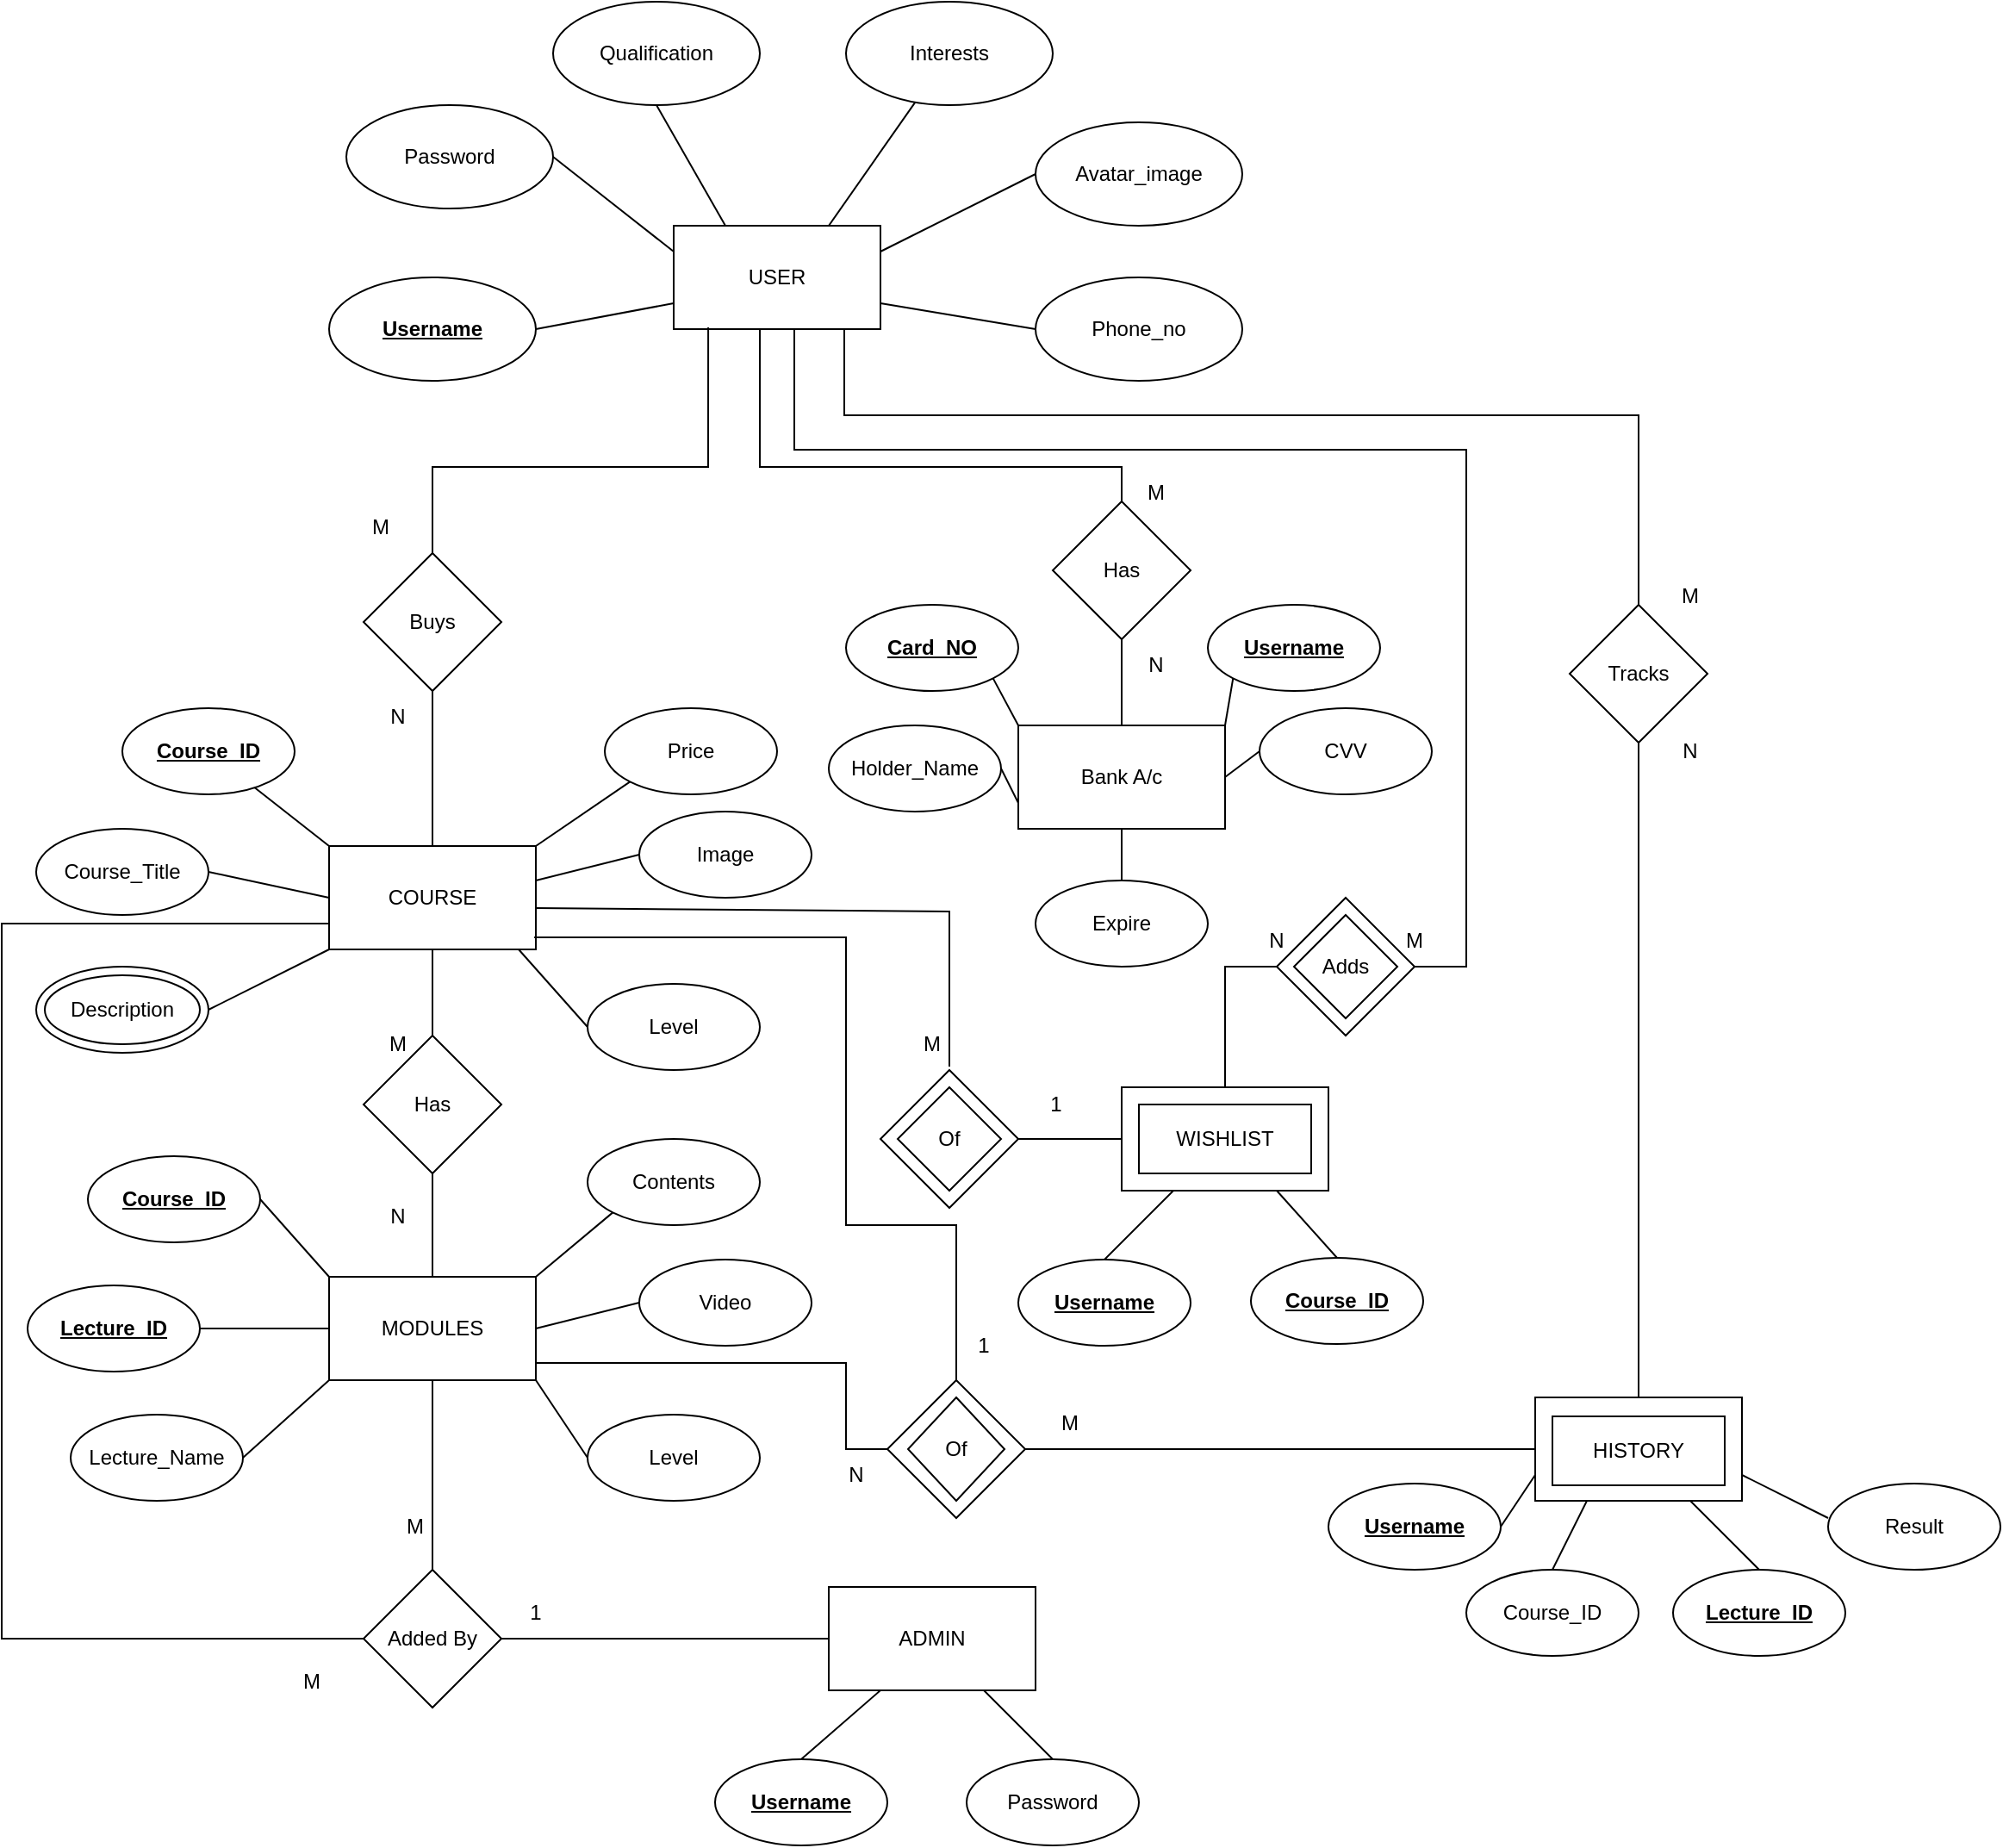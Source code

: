 <mxfile version="16.6.4" type="device"><diagram id="DC1bdv29o0-MJcegNdin" name="Page-1"><mxGraphModel dx="2324" dy="778" grid="1" gridSize="10" guides="1" tooltips="1" connect="1" arrows="1" fold="1" page="1" pageScale="1" pageWidth="827" pageHeight="1169" math="0" shadow="0"><root><mxCell id="0"/><mxCell id="1" parent="0"/><mxCell id="aRmo5g0FvtQgbc3M-OlC-1" value="USER" style="rounded=0;whiteSpace=wrap;html=1;" parent="1" vertex="1"><mxGeometry x="340" y="140" width="120" height="60" as="geometry"/></mxCell><mxCell id="aRmo5g0FvtQgbc3M-OlC-2" value="Password" style="ellipse;whiteSpace=wrap;html=1;" parent="1" vertex="1"><mxGeometry x="150" y="70" width="120" height="60" as="geometry"/></mxCell><mxCell id="aRmo5g0FvtQgbc3M-OlC-3" value="Qualification" style="ellipse;whiteSpace=wrap;html=1;" parent="1" vertex="1"><mxGeometry x="270" y="10" width="120" height="60" as="geometry"/></mxCell><mxCell id="aRmo5g0FvtQgbc3M-OlC-4" value="Phone_no" style="ellipse;whiteSpace=wrap;html=1;" parent="1" vertex="1"><mxGeometry x="550" y="170" width="120" height="60" as="geometry"/></mxCell><mxCell id="aRmo5g0FvtQgbc3M-OlC-5" value="&lt;u&gt;&lt;b&gt;Username&lt;/b&gt;&lt;/u&gt;" style="ellipse;whiteSpace=wrap;html=1;" parent="1" vertex="1"><mxGeometry x="140" y="170" width="120" height="60" as="geometry"/></mxCell><mxCell id="aRmo5g0FvtQgbc3M-OlC-6" value="Avatar_image" style="ellipse;whiteSpace=wrap;html=1;" parent="1" vertex="1"><mxGeometry x="550" y="80" width="120" height="60" as="geometry"/></mxCell><mxCell id="aRmo5g0FvtQgbc3M-OlC-7" value="Interests" style="ellipse;whiteSpace=wrap;html=1;" parent="1" vertex="1"><mxGeometry x="440" y="10" width="120" height="60" as="geometry"/></mxCell><mxCell id="aRmo5g0FvtQgbc3M-OlC-9" value="" style="endArrow=none;html=1;rounded=0;exitX=1;exitY=0.5;exitDx=0;exitDy=0;entryX=0;entryY=0.75;entryDx=0;entryDy=0;" parent="1" source="aRmo5g0FvtQgbc3M-OlC-5" target="aRmo5g0FvtQgbc3M-OlC-1" edge="1"><mxGeometry width="50" height="50" relative="1" as="geometry"><mxPoint x="410" y="230" as="sourcePoint"/><mxPoint x="460" y="180" as="targetPoint"/></mxGeometry></mxCell><mxCell id="aRmo5g0FvtQgbc3M-OlC-10" value="" style="endArrow=none;html=1;rounded=0;exitX=1;exitY=0.5;exitDx=0;exitDy=0;entryX=0;entryY=0.25;entryDx=0;entryDy=0;" parent="1" source="aRmo5g0FvtQgbc3M-OlC-2" target="aRmo5g0FvtQgbc3M-OlC-1" edge="1"><mxGeometry width="50" height="50" relative="1" as="geometry"><mxPoint x="410" y="230" as="sourcePoint"/><mxPoint x="460" y="180" as="targetPoint"/></mxGeometry></mxCell><mxCell id="aRmo5g0FvtQgbc3M-OlC-11" value="" style="endArrow=none;html=1;rounded=0;exitX=0.5;exitY=1;exitDx=0;exitDy=0;entryX=0.25;entryY=0;entryDx=0;entryDy=0;" parent="1" source="aRmo5g0FvtQgbc3M-OlC-3" target="aRmo5g0FvtQgbc3M-OlC-1" edge="1"><mxGeometry width="50" height="50" relative="1" as="geometry"><mxPoint x="410" y="230" as="sourcePoint"/><mxPoint x="460" y="180" as="targetPoint"/></mxGeometry></mxCell><mxCell id="aRmo5g0FvtQgbc3M-OlC-12" value="" style="endArrow=none;html=1;rounded=0;entryX=0.75;entryY=0;entryDx=0;entryDy=0;" parent="1" source="aRmo5g0FvtQgbc3M-OlC-7" target="aRmo5g0FvtQgbc3M-OlC-1" edge="1"><mxGeometry width="50" height="50" relative="1" as="geometry"><mxPoint x="410" y="230" as="sourcePoint"/><mxPoint x="460" y="180" as="targetPoint"/></mxGeometry></mxCell><mxCell id="aRmo5g0FvtQgbc3M-OlC-13" value="" style="endArrow=none;html=1;rounded=0;exitX=0;exitY=0.5;exitDx=0;exitDy=0;entryX=1;entryY=0.25;entryDx=0;entryDy=0;" parent="1" source="aRmo5g0FvtQgbc3M-OlC-6" target="aRmo5g0FvtQgbc3M-OlC-1" edge="1"><mxGeometry width="50" height="50" relative="1" as="geometry"><mxPoint x="410" y="230" as="sourcePoint"/><mxPoint x="460" y="180" as="targetPoint"/></mxGeometry></mxCell><mxCell id="aRmo5g0FvtQgbc3M-OlC-14" value="" style="endArrow=none;html=1;rounded=0;exitX=0;exitY=0.5;exitDx=0;exitDy=0;entryX=1;entryY=0.75;entryDx=0;entryDy=0;" parent="1" source="aRmo5g0FvtQgbc3M-OlC-4" target="aRmo5g0FvtQgbc3M-OlC-1" edge="1"><mxGeometry width="50" height="50" relative="1" as="geometry"><mxPoint x="410" y="230" as="sourcePoint"/><mxPoint x="460" y="180" as="targetPoint"/></mxGeometry></mxCell><mxCell id="aRmo5g0FvtQgbc3M-OlC-15" value="Buys" style="rhombus;whiteSpace=wrap;html=1;" parent="1" vertex="1"><mxGeometry x="160" y="330" width="80" height="80" as="geometry"/></mxCell><mxCell id="aRmo5g0FvtQgbc3M-OlC-16" value="COURSE" style="whiteSpace=wrap;html=1;" parent="1" vertex="1"><mxGeometry x="140" y="500" width="120" height="60" as="geometry"/></mxCell><mxCell id="aRmo5g0FvtQgbc3M-OlC-17" value="" style="endArrow=none;html=1;rounded=0;exitX=0.167;exitY=0.983;exitDx=0;exitDy=0;entryX=0.5;entryY=0;entryDx=0;entryDy=0;exitPerimeter=0;" parent="1" source="aRmo5g0FvtQgbc3M-OlC-1" target="aRmo5g0FvtQgbc3M-OlC-15" edge="1"><mxGeometry width="50" height="50" relative="1" as="geometry"><mxPoint x="410" y="550" as="sourcePoint"/><mxPoint x="460" y="500" as="targetPoint"/><Array as="points"><mxPoint x="360" y="280"/><mxPoint x="200" y="280"/></Array></mxGeometry></mxCell><mxCell id="aRmo5g0FvtQgbc3M-OlC-18" value="" style="endArrow=none;html=1;rounded=0;exitX=0.5;exitY=1;exitDx=0;exitDy=0;entryX=0.5;entryY=0;entryDx=0;entryDy=0;" parent="1" source="aRmo5g0FvtQgbc3M-OlC-15" target="aRmo5g0FvtQgbc3M-OlC-16" edge="1"><mxGeometry width="50" height="50" relative="1" as="geometry"><mxPoint x="410" y="550" as="sourcePoint"/><mxPoint x="460" y="500" as="targetPoint"/></mxGeometry></mxCell><mxCell id="aRmo5g0FvtQgbc3M-OlC-19" value="&lt;u&gt;&lt;b&gt;Course_ID&lt;/b&gt;&lt;/u&gt;" style="ellipse;whiteSpace=wrap;html=1;" parent="1" vertex="1"><mxGeometry x="20" y="420" width="100" height="50" as="geometry"/></mxCell><mxCell id="aRmo5g0FvtQgbc3M-OlC-20" value="Course_Title" style="ellipse;whiteSpace=wrap;html=1;" parent="1" vertex="1"><mxGeometry x="-30" y="490" width="100" height="50" as="geometry"/></mxCell><mxCell id="aRmo5g0FvtQgbc3M-OlC-21" value="Description" style="ellipse;whiteSpace=wrap;html=1;" parent="1" vertex="1"><mxGeometry x="-30" y="570" width="100" height="50" as="geometry"/></mxCell><mxCell id="aRmo5g0FvtQgbc3M-OlC-23" value="Description" style="ellipse;whiteSpace=wrap;html=1;" parent="1" vertex="1"><mxGeometry x="-25" y="575" width="90" height="40" as="geometry"/></mxCell><mxCell id="aRmo5g0FvtQgbc3M-OlC-24" value="Price" style="ellipse;whiteSpace=wrap;html=1;" parent="1" vertex="1"><mxGeometry x="300" y="420" width="100" height="50" as="geometry"/></mxCell><mxCell id="aRmo5g0FvtQgbc3M-OlC-25" value="Image" style="ellipse;whiteSpace=wrap;html=1;" parent="1" vertex="1"><mxGeometry x="320" y="480" width="100" height="50" as="geometry"/></mxCell><mxCell id="aRmo5g0FvtQgbc3M-OlC-26" value="Level" style="ellipse;whiteSpace=wrap;html=1;" parent="1" vertex="1"><mxGeometry x="290" y="580" width="100" height="50" as="geometry"/></mxCell><mxCell id="aRmo5g0FvtQgbc3M-OlC-27" value="" style="endArrow=none;html=1;rounded=0;exitX=1;exitY=0.5;exitDx=0;exitDy=0;entryX=0;entryY=0.5;entryDx=0;entryDy=0;" parent="1" source="aRmo5g0FvtQgbc3M-OlC-20" target="aRmo5g0FvtQgbc3M-OlC-16" edge="1"><mxGeometry width="50" height="50" relative="1" as="geometry"><mxPoint x="420" y="490" as="sourcePoint"/><mxPoint x="470" y="440" as="targetPoint"/></mxGeometry></mxCell><mxCell id="aRmo5g0FvtQgbc3M-OlC-28" value="" style="endArrow=none;html=1;rounded=0;exitX=1;exitY=0.5;exitDx=0;exitDy=0;entryX=0;entryY=1;entryDx=0;entryDy=0;" parent="1" source="aRmo5g0FvtQgbc3M-OlC-21" target="aRmo5g0FvtQgbc3M-OlC-16" edge="1"><mxGeometry width="50" height="50" relative="1" as="geometry"><mxPoint x="420" y="490" as="sourcePoint"/><mxPoint x="470" y="440" as="targetPoint"/></mxGeometry></mxCell><mxCell id="aRmo5g0FvtQgbc3M-OlC-29" value="" style="endArrow=none;html=1;rounded=0;entryX=0;entryY=0;entryDx=0;entryDy=0;" parent="1" source="aRmo5g0FvtQgbc3M-OlC-19" target="aRmo5g0FvtQgbc3M-OlC-16" edge="1"><mxGeometry width="50" height="50" relative="1" as="geometry"><mxPoint x="420" y="490" as="sourcePoint"/><mxPoint x="470" y="440" as="targetPoint"/></mxGeometry></mxCell><mxCell id="aRmo5g0FvtQgbc3M-OlC-30" value="" style="endArrow=none;html=1;rounded=0;exitX=0;exitY=1;exitDx=0;exitDy=0;entryX=1;entryY=0;entryDx=0;entryDy=0;" parent="1" source="aRmo5g0FvtQgbc3M-OlC-24" target="aRmo5g0FvtQgbc3M-OlC-16" edge="1"><mxGeometry width="50" height="50" relative="1" as="geometry"><mxPoint x="420" y="490" as="sourcePoint"/><mxPoint x="470" y="440" as="targetPoint"/></mxGeometry></mxCell><mxCell id="aRmo5g0FvtQgbc3M-OlC-31" value="" style="endArrow=none;html=1;rounded=0;exitX=0;exitY=0.5;exitDx=0;exitDy=0;" parent="1" source="aRmo5g0FvtQgbc3M-OlC-25" edge="1"><mxGeometry width="50" height="50" relative="1" as="geometry"><mxPoint x="420" y="490" as="sourcePoint"/><mxPoint x="260" y="520" as="targetPoint"/></mxGeometry></mxCell><mxCell id="aRmo5g0FvtQgbc3M-OlC-32" value="" style="endArrow=none;html=1;rounded=0;exitX=0;exitY=0.5;exitDx=0;exitDy=0;" parent="1" source="aRmo5g0FvtQgbc3M-OlC-26" edge="1"><mxGeometry width="50" height="50" relative="1" as="geometry"><mxPoint x="420" y="490" as="sourcePoint"/><mxPoint x="250" y="560" as="targetPoint"/></mxGeometry></mxCell><mxCell id="aRmo5g0FvtQgbc3M-OlC-33" value="Has" style="rhombus;whiteSpace=wrap;html=1;" parent="1" vertex="1"><mxGeometry x="160" y="610" width="80" height="80" as="geometry"/></mxCell><mxCell id="aRmo5g0FvtQgbc3M-OlC-34" value="MODULES" style="whiteSpace=wrap;html=1;" parent="1" vertex="1"><mxGeometry x="140" y="750" width="120" height="60" as="geometry"/></mxCell><mxCell id="aRmo5g0FvtQgbc3M-OlC-35" value="" style="endArrow=none;html=1;rounded=0;exitX=0.5;exitY=1;exitDx=0;exitDy=0;entryX=0.5;entryY=0;entryDx=0;entryDy=0;" parent="1" source="aRmo5g0FvtQgbc3M-OlC-33" target="aRmo5g0FvtQgbc3M-OlC-34" edge="1"><mxGeometry width="50" height="50" relative="1" as="geometry"><mxPoint x="420" y="760" as="sourcePoint"/><mxPoint x="470" y="710" as="targetPoint"/></mxGeometry></mxCell><mxCell id="aRmo5g0FvtQgbc3M-OlC-36" value="" style="endArrow=none;html=1;rounded=0;exitX=0.5;exitY=1;exitDx=0;exitDy=0;entryX=0.5;entryY=0;entryDx=0;entryDy=0;" parent="1" source="aRmo5g0FvtQgbc3M-OlC-16" target="aRmo5g0FvtQgbc3M-OlC-33" edge="1"><mxGeometry width="50" height="50" relative="1" as="geometry"><mxPoint x="420" y="760" as="sourcePoint"/><mxPoint x="470" y="710" as="targetPoint"/></mxGeometry></mxCell><mxCell id="aRmo5g0FvtQgbc3M-OlC-37" value="&lt;u&gt;&lt;b&gt;Course_ID&lt;/b&gt;&lt;/u&gt;" style="ellipse;whiteSpace=wrap;html=1;" parent="1" vertex="1"><mxGeometry y="680" width="100" height="50" as="geometry"/></mxCell><mxCell id="aRmo5g0FvtQgbc3M-OlC-38" value="&lt;u&gt;&lt;b&gt;Lecture_ID&lt;/b&gt;&lt;/u&gt;" style="ellipse;whiteSpace=wrap;html=1;" parent="1" vertex="1"><mxGeometry x="-35" y="755" width="100" height="50" as="geometry"/></mxCell><mxCell id="aRmo5g0FvtQgbc3M-OlC-39" value="Lecture_Name" style="ellipse;whiteSpace=wrap;html=1;" parent="1" vertex="1"><mxGeometry x="-10" y="830" width="100" height="50" as="geometry"/></mxCell><mxCell id="aRmo5g0FvtQgbc3M-OlC-40" value="Contents" style="ellipse;whiteSpace=wrap;html=1;" parent="1" vertex="1"><mxGeometry x="290" y="670" width="100" height="50" as="geometry"/></mxCell><mxCell id="aRmo5g0FvtQgbc3M-OlC-41" value="Video" style="ellipse;whiteSpace=wrap;html=1;" parent="1" vertex="1"><mxGeometry x="320" y="740" width="100" height="50" as="geometry"/></mxCell><mxCell id="aRmo5g0FvtQgbc3M-OlC-42" value="Level" style="ellipse;whiteSpace=wrap;html=1;" parent="1" vertex="1"><mxGeometry x="290" y="830" width="100" height="50" as="geometry"/></mxCell><mxCell id="aRmo5g0FvtQgbc3M-OlC-43" value="" style="endArrow=none;html=1;rounded=0;entryX=1;entryY=0.5;entryDx=0;entryDy=0;exitX=0;exitY=0;exitDx=0;exitDy=0;" parent="1" source="aRmo5g0FvtQgbc3M-OlC-34" target="aRmo5g0FvtQgbc3M-OlC-37" edge="1"><mxGeometry width="50" height="50" relative="1" as="geometry"><mxPoint x="420" y="760" as="sourcePoint"/><mxPoint x="470" y="710" as="targetPoint"/></mxGeometry></mxCell><mxCell id="aRmo5g0FvtQgbc3M-OlC-44" value="" style="endArrow=none;html=1;rounded=0;exitX=1;exitY=0.5;exitDx=0;exitDy=0;entryX=0;entryY=0.5;entryDx=0;entryDy=0;" parent="1" source="aRmo5g0FvtQgbc3M-OlC-38" target="aRmo5g0FvtQgbc3M-OlC-34" edge="1"><mxGeometry width="50" height="50" relative="1" as="geometry"><mxPoint x="60" y="810" as="sourcePoint"/><mxPoint x="110" y="760" as="targetPoint"/></mxGeometry></mxCell><mxCell id="aRmo5g0FvtQgbc3M-OlC-45" value="" style="endArrow=none;html=1;rounded=0;exitX=1;exitY=0.5;exitDx=0;exitDy=0;entryX=0;entryY=1;entryDx=0;entryDy=0;" parent="1" source="aRmo5g0FvtQgbc3M-OlC-39" target="aRmo5g0FvtQgbc3M-OlC-34" edge="1"><mxGeometry width="50" height="50" relative="1" as="geometry"><mxPoint x="110" y="860" as="sourcePoint"/><mxPoint x="160" y="810" as="targetPoint"/></mxGeometry></mxCell><mxCell id="aRmo5g0FvtQgbc3M-OlC-46" value="" style="endArrow=none;html=1;rounded=0;exitX=0;exitY=0.5;exitDx=0;exitDy=0;entryX=1;entryY=1;entryDx=0;entryDy=0;" parent="1" source="aRmo5g0FvtQgbc3M-OlC-42" target="aRmo5g0FvtQgbc3M-OlC-34" edge="1"><mxGeometry width="50" height="50" relative="1" as="geometry"><mxPoint x="190" y="880" as="sourcePoint"/><mxPoint x="240" y="830" as="targetPoint"/></mxGeometry></mxCell><mxCell id="aRmo5g0FvtQgbc3M-OlC-47" value="" style="endArrow=none;html=1;rounded=0;entryX=0;entryY=0.5;entryDx=0;entryDy=0;exitX=1;exitY=0.5;exitDx=0;exitDy=0;" parent="1" source="aRmo5g0FvtQgbc3M-OlC-34" target="aRmo5g0FvtQgbc3M-OlC-41" edge="1"><mxGeometry width="50" height="50" relative="1" as="geometry"><mxPoint x="260" y="830" as="sourcePoint"/><mxPoint x="330.711" y="780" as="targetPoint"/></mxGeometry></mxCell><mxCell id="aRmo5g0FvtQgbc3M-OlC-48" value="" style="endArrow=none;html=1;rounded=0;entryX=0;entryY=1;entryDx=0;entryDy=0;" parent="1" target="aRmo5g0FvtQgbc3M-OlC-40" edge="1"><mxGeometry width="50" height="50" relative="1" as="geometry"><mxPoint x="260" y="750" as="sourcePoint"/><mxPoint x="310" y="700" as="targetPoint"/></mxGeometry></mxCell><mxCell id="aRmo5g0FvtQgbc3M-OlC-49" value="Added By" style="rhombus;whiteSpace=wrap;html=1;" parent="1" vertex="1"><mxGeometry x="160" y="920" width="80" height="80" as="geometry"/></mxCell><mxCell id="aRmo5g0FvtQgbc3M-OlC-50" value="ADMIN" style="whiteSpace=wrap;html=1;" parent="1" vertex="1"><mxGeometry x="430" y="930" width="120" height="60" as="geometry"/></mxCell><mxCell id="aRmo5g0FvtQgbc3M-OlC-51" value="&lt;u&gt;&lt;b&gt;Username&lt;/b&gt;&lt;/u&gt;" style="ellipse;whiteSpace=wrap;html=1;" parent="1" vertex="1"><mxGeometry x="364" y="1030" width="100" height="50" as="geometry"/></mxCell><mxCell id="aRmo5g0FvtQgbc3M-OlC-52" value="Password" style="ellipse;whiteSpace=wrap;html=1;" parent="1" vertex="1"><mxGeometry x="510" y="1030" width="100" height="50" as="geometry"/></mxCell><mxCell id="aRmo5g0FvtQgbc3M-OlC-53" value="" style="endArrow=none;html=1;rounded=0;exitX=0.5;exitY=0;exitDx=0;exitDy=0;entryX=0.25;entryY=1;entryDx=0;entryDy=0;" parent="1" source="aRmo5g0FvtQgbc3M-OlC-51" target="aRmo5g0FvtQgbc3M-OlC-50" edge="1"><mxGeometry width="50" height="50" relative="1" as="geometry"><mxPoint x="420" y="950" as="sourcePoint"/><mxPoint x="470" y="900" as="targetPoint"/></mxGeometry></mxCell><mxCell id="aRmo5g0FvtQgbc3M-OlC-54" value="" style="endArrow=none;html=1;rounded=0;exitX=0.5;exitY=0;exitDx=0;exitDy=0;entryX=0.75;entryY=1;entryDx=0;entryDy=0;" parent="1" source="aRmo5g0FvtQgbc3M-OlC-52" target="aRmo5g0FvtQgbc3M-OlC-50" edge="1"><mxGeometry width="50" height="50" relative="1" as="geometry"><mxPoint x="420" y="950" as="sourcePoint"/><mxPoint x="470" y="900" as="targetPoint"/></mxGeometry></mxCell><mxCell id="aRmo5g0FvtQgbc3M-OlC-56" value="" style="endArrow=none;html=1;rounded=0;exitX=1;exitY=0.5;exitDx=0;exitDy=0;entryX=0;entryY=0.5;entryDx=0;entryDy=0;" parent="1" source="aRmo5g0FvtQgbc3M-OlC-49" target="aRmo5g0FvtQgbc3M-OlC-50" edge="1"><mxGeometry width="50" height="50" relative="1" as="geometry"><mxPoint x="420" y="950" as="sourcePoint"/><mxPoint x="470" y="900" as="targetPoint"/></mxGeometry></mxCell><mxCell id="aRmo5g0FvtQgbc3M-OlC-57" value="" style="endArrow=none;html=1;rounded=0;entryX=0.5;entryY=1;entryDx=0;entryDy=0;exitX=0.5;exitY=0;exitDx=0;exitDy=0;" parent="1" source="aRmo5g0FvtQgbc3M-OlC-49" target="aRmo5g0FvtQgbc3M-OlC-34" edge="1"><mxGeometry width="50" height="50" relative="1" as="geometry"><mxPoint x="420" y="950" as="sourcePoint"/><mxPoint x="470" y="900" as="targetPoint"/></mxGeometry></mxCell><mxCell id="aRmo5g0FvtQgbc3M-OlC-59" value="" style="endArrow=none;html=1;rounded=0;exitX=0;exitY=0.5;exitDx=0;exitDy=0;entryX=0;entryY=0.75;entryDx=0;entryDy=0;" parent="1" source="aRmo5g0FvtQgbc3M-OlC-49" target="aRmo5g0FvtQgbc3M-OlC-16" edge="1"><mxGeometry width="50" height="50" relative="1" as="geometry"><mxPoint x="420" y="950" as="sourcePoint"/><mxPoint x="470" y="900" as="targetPoint"/><Array as="points"><mxPoint x="-50" y="960"/><mxPoint x="-50" y="545"/></Array></mxGeometry></mxCell><mxCell id="aRmo5g0FvtQgbc3M-OlC-60" value="Has" style="rhombus;whiteSpace=wrap;html=1;" parent="1" vertex="1"><mxGeometry x="560" y="300" width="80" height="80" as="geometry"/></mxCell><mxCell id="aRmo5g0FvtQgbc3M-OlC-61" value="" style="endArrow=none;html=1;rounded=0;entryX=0.5;entryY=0;entryDx=0;entryDy=0;" parent="1" target="aRmo5g0FvtQgbc3M-OlC-60" edge="1"><mxGeometry width="50" height="50" relative="1" as="geometry"><mxPoint x="390" y="200" as="sourcePoint"/><mxPoint x="470" y="370" as="targetPoint"/><Array as="points"><mxPoint x="390" y="280"/><mxPoint x="600" y="280"/></Array></mxGeometry></mxCell><mxCell id="aRmo5g0FvtQgbc3M-OlC-62" value="Bank A/c" style="whiteSpace=wrap;html=1;" parent="1" vertex="1"><mxGeometry x="540" y="430" width="120" height="60" as="geometry"/></mxCell><mxCell id="aRmo5g0FvtQgbc3M-OlC-63" value="&lt;b&gt;&lt;u&gt;Card_NO&lt;/u&gt;&lt;/b&gt;" style="ellipse;whiteSpace=wrap;html=1;" parent="1" vertex="1"><mxGeometry x="440" y="360" width="100" height="50" as="geometry"/></mxCell><mxCell id="aRmo5g0FvtQgbc3M-OlC-64" value="Holder_Name" style="ellipse;whiteSpace=wrap;html=1;" parent="1" vertex="1"><mxGeometry x="430" y="430" width="100" height="50" as="geometry"/></mxCell><mxCell id="aRmo5g0FvtQgbc3M-OlC-65" value="&lt;b&gt;&lt;u&gt;Username&lt;/u&gt;&lt;/b&gt;" style="ellipse;whiteSpace=wrap;html=1;" parent="1" vertex="1"><mxGeometry x="650" y="360" width="100" height="50" as="geometry"/></mxCell><mxCell id="aRmo5g0FvtQgbc3M-OlC-66" value="CVV" style="ellipse;whiteSpace=wrap;html=1;" parent="1" vertex="1"><mxGeometry x="680" y="420" width="100" height="50" as="geometry"/></mxCell><mxCell id="aRmo5g0FvtQgbc3M-OlC-67" value="Expire" style="ellipse;whiteSpace=wrap;html=1;" parent="1" vertex="1"><mxGeometry x="550" y="520" width="100" height="50" as="geometry"/></mxCell><mxCell id="aRmo5g0FvtQgbc3M-OlC-68" value="" style="endArrow=none;html=1;rounded=0;entryX=1;entryY=1;entryDx=0;entryDy=0;exitX=0;exitY=0;exitDx=0;exitDy=0;" parent="1" source="aRmo5g0FvtQgbc3M-OlC-62" target="aRmo5g0FvtQgbc3M-OlC-63" edge="1"><mxGeometry width="50" height="50" relative="1" as="geometry"><mxPoint x="420" y="420" as="sourcePoint"/><mxPoint x="470" y="370" as="targetPoint"/></mxGeometry></mxCell><mxCell id="aRmo5g0FvtQgbc3M-OlC-69" value="" style="endArrow=none;html=1;rounded=0;exitX=0;exitY=0.75;exitDx=0;exitDy=0;entryX=1;entryY=0.5;entryDx=0;entryDy=0;" parent="1" source="aRmo5g0FvtQgbc3M-OlC-62" target="aRmo5g0FvtQgbc3M-OlC-64" edge="1"><mxGeometry width="50" height="50" relative="1" as="geometry"><mxPoint x="420" y="420" as="sourcePoint"/><mxPoint x="470" y="370" as="targetPoint"/></mxGeometry></mxCell><mxCell id="aRmo5g0FvtQgbc3M-OlC-70" value="" style="endArrow=none;html=1;rounded=0;exitX=0;exitY=1;exitDx=0;exitDy=0;entryX=1;entryY=0;entryDx=0;entryDy=0;" parent="1" source="aRmo5g0FvtQgbc3M-OlC-65" target="aRmo5g0FvtQgbc3M-OlC-62" edge="1"><mxGeometry width="50" height="50" relative="1" as="geometry"><mxPoint x="420" y="420" as="sourcePoint"/><mxPoint x="470" y="370" as="targetPoint"/></mxGeometry></mxCell><mxCell id="aRmo5g0FvtQgbc3M-OlC-71" value="" style="endArrow=none;html=1;rounded=0;exitX=0.5;exitY=1;exitDx=0;exitDy=0;entryX=0.5;entryY=0;entryDx=0;entryDy=0;" parent="1" source="aRmo5g0FvtQgbc3M-OlC-62" target="aRmo5g0FvtQgbc3M-OlC-67" edge="1"><mxGeometry width="50" height="50" relative="1" as="geometry"><mxPoint x="420" y="420" as="sourcePoint"/><mxPoint x="470" y="370" as="targetPoint"/></mxGeometry></mxCell><mxCell id="aRmo5g0FvtQgbc3M-OlC-72" value="" style="endArrow=none;html=1;rounded=0;exitX=0;exitY=0.5;exitDx=0;exitDy=0;entryX=1;entryY=0.5;entryDx=0;entryDy=0;" parent="1" source="aRmo5g0FvtQgbc3M-OlC-66" target="aRmo5g0FvtQgbc3M-OlC-62" edge="1"><mxGeometry width="50" height="50" relative="1" as="geometry"><mxPoint x="420" y="420" as="sourcePoint"/><mxPoint x="470" y="370" as="targetPoint"/></mxGeometry></mxCell><mxCell id="aRmo5g0FvtQgbc3M-OlC-73" value="" style="whiteSpace=wrap;html=1;" parent="1" vertex="1"><mxGeometry x="600" y="640" width="120" height="60" as="geometry"/></mxCell><mxCell id="aRmo5g0FvtQgbc3M-OlC-74" value="Adds" style="rhombus;whiteSpace=wrap;html=1;" parent="1" vertex="1"><mxGeometry x="690" y="530" width="80" height="80" as="geometry"/></mxCell><mxCell id="aRmo5g0FvtQgbc3M-OlC-75" value="" style="endArrow=none;html=1;rounded=0;entryX=1;entryY=0.5;entryDx=0;entryDy=0;" parent="1" target="aRmo5g0FvtQgbc3M-OlC-74" edge="1"><mxGeometry width="50" height="50" relative="1" as="geometry"><mxPoint x="410" y="200" as="sourcePoint"/><mxPoint x="480" y="270" as="targetPoint"/><Array as="points"><mxPoint x="410" y="270"/><mxPoint x="800" y="270"/><mxPoint x="800" y="570"/></Array></mxGeometry></mxCell><mxCell id="aRmo5g0FvtQgbc3M-OlC-76" value="WISHLIST" style="whiteSpace=wrap;html=1;" parent="1" vertex="1"><mxGeometry x="610" y="650" width="100" height="40" as="geometry"/></mxCell><mxCell id="aRmo5g0FvtQgbc3M-OlC-77" value="" style="endArrow=none;html=1;rounded=0;exitX=0.5;exitY=0;exitDx=0;exitDy=0;entryX=0;entryY=0.5;entryDx=0;entryDy=0;" parent="1" source="aRmo5g0FvtQgbc3M-OlC-73" target="aRmo5g0FvtQgbc3M-OlC-74" edge="1"><mxGeometry width="50" height="50" relative="1" as="geometry"><mxPoint x="430" y="480" as="sourcePoint"/><mxPoint x="480" y="430" as="targetPoint"/><Array as="points"><mxPoint x="660" y="570"/></Array></mxGeometry></mxCell><mxCell id="aRmo5g0FvtQgbc3M-OlC-78" value="Of" style="rhombus;whiteSpace=wrap;html=1;" parent="1" vertex="1"><mxGeometry x="460" y="630" width="80" height="80" as="geometry"/></mxCell><mxCell id="aRmo5g0FvtQgbc3M-OlC-79" value="" style="endArrow=none;html=1;rounded=0;exitX=0;exitY=0.5;exitDx=0;exitDy=0;entryX=1;entryY=0.5;entryDx=0;entryDy=0;" parent="1" source="aRmo5g0FvtQgbc3M-OlC-73" target="aRmo5g0FvtQgbc3M-OlC-78" edge="1"><mxGeometry width="50" height="50" relative="1" as="geometry"><mxPoint x="430" y="480" as="sourcePoint"/><mxPoint x="480" y="430" as="targetPoint"/></mxGeometry></mxCell><mxCell id="aRmo5g0FvtQgbc3M-OlC-80" value="" style="endArrow=none;html=1;rounded=0;exitX=0.5;exitY=0;exitDx=0;exitDy=0;" parent="1" edge="1"><mxGeometry width="50" height="50" relative="1" as="geometry"><mxPoint x="500" y="628" as="sourcePoint"/><mxPoint x="260" y="536" as="targetPoint"/><Array as="points"><mxPoint x="500" y="538"/></Array></mxGeometry></mxCell><mxCell id="aRmo5g0FvtQgbc3M-OlC-81" value="" style="endArrow=none;html=1;rounded=0;exitX=0.5;exitY=1;exitDx=0;exitDy=0;entryX=0.5;entryY=0;entryDx=0;entryDy=0;" parent="1" source="aRmo5g0FvtQgbc3M-OlC-60" target="aRmo5g0FvtQgbc3M-OlC-62" edge="1"><mxGeometry width="50" height="50" relative="1" as="geometry"><mxPoint x="430" y="530" as="sourcePoint"/><mxPoint x="480" y="480" as="targetPoint"/></mxGeometry></mxCell><mxCell id="aRmo5g0FvtQgbc3M-OlC-82" value="Adds" style="rhombus;whiteSpace=wrap;html=1;" parent="1" vertex="1"><mxGeometry x="700" y="540" width="60" height="60" as="geometry"/></mxCell><mxCell id="aRmo5g0FvtQgbc3M-OlC-83" value="Of" style="rhombus;whiteSpace=wrap;html=1;" parent="1" vertex="1"><mxGeometry x="470" y="640" width="60" height="60" as="geometry"/></mxCell><mxCell id="aRmo5g0FvtQgbc3M-OlC-84" value="&lt;b&gt;&lt;u&gt;Username&lt;/u&gt;&lt;/b&gt;" style="ellipse;whiteSpace=wrap;html=1;" parent="1" vertex="1"><mxGeometry x="540" y="740" width="100" height="50" as="geometry"/></mxCell><mxCell id="aRmo5g0FvtQgbc3M-OlC-85" value="&lt;u&gt;&lt;b&gt;Course_ID&lt;/b&gt;&lt;/u&gt;" style="ellipse;whiteSpace=wrap;html=1;" parent="1" vertex="1"><mxGeometry x="675" y="739" width="100" height="50" as="geometry"/></mxCell><mxCell id="aRmo5g0FvtQgbc3M-OlC-86" value="" style="endArrow=none;html=1;rounded=0;exitX=0.25;exitY=1;exitDx=0;exitDy=0;entryX=0.5;entryY=0;entryDx=0;entryDy=0;" parent="1" source="aRmo5g0FvtQgbc3M-OlC-73" target="aRmo5g0FvtQgbc3M-OlC-84" edge="1"><mxGeometry width="50" height="50" relative="1" as="geometry"><mxPoint x="430" y="580" as="sourcePoint"/><mxPoint x="480" y="530" as="targetPoint"/></mxGeometry></mxCell><mxCell id="aRmo5g0FvtQgbc3M-OlC-87" value="" style="endArrow=none;html=1;rounded=0;exitX=0.5;exitY=0;exitDx=0;exitDy=0;entryX=0.75;entryY=1;entryDx=0;entryDy=0;" parent="1" source="aRmo5g0FvtQgbc3M-OlC-85" target="aRmo5g0FvtQgbc3M-OlC-73" edge="1"><mxGeometry width="50" height="50" relative="1" as="geometry"><mxPoint x="430" y="580" as="sourcePoint"/><mxPoint x="480" y="530" as="targetPoint"/></mxGeometry></mxCell><mxCell id="aRmo5g0FvtQgbc3M-OlC-88" value="Tracks" style="rhombus;whiteSpace=wrap;html=1;" parent="1" vertex="1"><mxGeometry x="860" y="360" width="80" height="80" as="geometry"/></mxCell><mxCell id="aRmo5g0FvtQgbc3M-OlC-89" value="" style="endArrow=none;html=1;rounded=0;exitX=0.825;exitY=1;exitDx=0;exitDy=0;exitPerimeter=0;entryX=0.5;entryY=0;entryDx=0;entryDy=0;" parent="1" source="aRmo5g0FvtQgbc3M-OlC-1" target="aRmo5g0FvtQgbc3M-OlC-88" edge="1"><mxGeometry width="50" height="50" relative="1" as="geometry"><mxPoint x="430" y="320" as="sourcePoint"/><mxPoint x="480" y="270" as="targetPoint"/><Array as="points"><mxPoint x="439" y="250"/><mxPoint x="900" y="250"/><mxPoint x="900" y="260"/></Array></mxGeometry></mxCell><mxCell id="aRmo5g0FvtQgbc3M-OlC-90" value="HISTORY" style="whiteSpace=wrap;html=1;" parent="1" vertex="1"><mxGeometry x="840" y="820" width="120" height="60" as="geometry"/></mxCell><mxCell id="aRmo5g0FvtQgbc3M-OlC-91" value="" style="endArrow=none;html=1;rounded=0;entryX=0.5;entryY=1;entryDx=0;entryDy=0;exitX=0.5;exitY=0;exitDx=0;exitDy=0;" parent="1" source="aRmo5g0FvtQgbc3M-OlC-90" target="aRmo5g0FvtQgbc3M-OlC-88" edge="1"><mxGeometry width="50" height="50" relative="1" as="geometry"><mxPoint x="440" y="630" as="sourcePoint"/><mxPoint x="490" y="580" as="targetPoint"/></mxGeometry></mxCell><mxCell id="aRmo5g0FvtQgbc3M-OlC-92" value="Of" style="rhombus;whiteSpace=wrap;html=1;" parent="1" vertex="1"><mxGeometry x="464" y="810" width="80" height="80" as="geometry"/></mxCell><mxCell id="aRmo5g0FvtQgbc3M-OlC-93" value="" style="endArrow=none;html=1;rounded=0;exitX=0;exitY=0.5;exitDx=0;exitDy=0;entryX=1;entryY=0.5;entryDx=0;entryDy=0;" parent="1" source="aRmo5g0FvtQgbc3M-OlC-90" target="aRmo5g0FvtQgbc3M-OlC-92" edge="1"><mxGeometry width="50" height="50" relative="1" as="geometry"><mxPoint x="440" y="690" as="sourcePoint"/><mxPoint x="490" y="640" as="targetPoint"/></mxGeometry></mxCell><mxCell id="aRmo5g0FvtQgbc3M-OlC-94" value="" style="endArrow=none;html=1;rounded=0;exitX=0;exitY=0.5;exitDx=0;exitDy=0;" parent="1" source="aRmo5g0FvtQgbc3M-OlC-92" edge="1"><mxGeometry width="50" height="50" relative="1" as="geometry"><mxPoint x="440" y="690" as="sourcePoint"/><mxPoint x="260" y="800" as="targetPoint"/><Array as="points"><mxPoint x="440" y="850"/><mxPoint x="440" y="800"/></Array></mxGeometry></mxCell><mxCell id="aRmo5g0FvtQgbc3M-OlC-95" value="" style="endArrow=none;html=1;rounded=0;exitX=0.5;exitY=0;exitDx=0;exitDy=0;entryX=0.992;entryY=0.883;entryDx=0;entryDy=0;entryPerimeter=0;" parent="1" source="aRmo5g0FvtQgbc3M-OlC-92" target="aRmo5g0FvtQgbc3M-OlC-16" edge="1"><mxGeometry width="50" height="50" relative="1" as="geometry"><mxPoint x="440" y="690" as="sourcePoint"/><mxPoint x="290" y="570" as="targetPoint"/><Array as="points"><mxPoint x="504" y="720"/><mxPoint x="440" y="720"/><mxPoint x="440" y="553"/></Array></mxGeometry></mxCell><mxCell id="aRmo5g0FvtQgbc3M-OlC-96" value="HISTORY" style="whiteSpace=wrap;html=1;" parent="1" vertex="1"><mxGeometry x="850" y="831" width="100" height="40" as="geometry"/></mxCell><mxCell id="aRmo5g0FvtQgbc3M-OlC-97" value="Course_ID" style="ellipse;whiteSpace=wrap;html=1;" parent="1" vertex="1"><mxGeometry x="800" y="920" width="100" height="50" as="geometry"/></mxCell><mxCell id="aRmo5g0FvtQgbc3M-OlC-98" value="&lt;b&gt;&lt;u&gt;Username&lt;/u&gt;&lt;/b&gt;" style="ellipse;whiteSpace=wrap;html=1;" parent="1" vertex="1"><mxGeometry x="720" y="870" width="100" height="50" as="geometry"/></mxCell><mxCell id="aRmo5g0FvtQgbc3M-OlC-99" value="&lt;b&gt;&lt;u&gt;Lecture_ID&lt;/u&gt;&lt;/b&gt;" style="ellipse;whiteSpace=wrap;html=1;" parent="1" vertex="1"><mxGeometry x="920" y="920" width="100" height="50" as="geometry"/></mxCell><mxCell id="aRmo5g0FvtQgbc3M-OlC-100" value="Result" style="ellipse;whiteSpace=wrap;html=1;" parent="1" vertex="1"><mxGeometry x="1010" y="870" width="100" height="50" as="geometry"/></mxCell><mxCell id="aRmo5g0FvtQgbc3M-OlC-101" value="" style="endArrow=none;html=1;rounded=0;exitX=1;exitY=0.5;exitDx=0;exitDy=0;entryX=0;entryY=0.75;entryDx=0;entryDy=0;" parent="1" source="aRmo5g0FvtQgbc3M-OlC-98" target="aRmo5g0FvtQgbc3M-OlC-90" edge="1"><mxGeometry width="50" height="50" relative="1" as="geometry"><mxPoint x="440" y="630" as="sourcePoint"/><mxPoint x="490" y="580" as="targetPoint"/></mxGeometry></mxCell><mxCell id="aRmo5g0FvtQgbc3M-OlC-102" value="" style="endArrow=none;html=1;rounded=0;exitX=0.5;exitY=0;exitDx=0;exitDy=0;entryX=0.25;entryY=1;entryDx=0;entryDy=0;" parent="1" source="aRmo5g0FvtQgbc3M-OlC-97" target="aRmo5g0FvtQgbc3M-OlC-90" edge="1"><mxGeometry width="50" height="50" relative="1" as="geometry"><mxPoint x="440" y="630" as="sourcePoint"/><mxPoint x="490" y="580" as="targetPoint"/></mxGeometry></mxCell><mxCell id="aRmo5g0FvtQgbc3M-OlC-103" value="" style="endArrow=none;html=1;rounded=0;exitX=0.5;exitY=0;exitDx=0;exitDy=0;entryX=0.75;entryY=1;entryDx=0;entryDy=0;" parent="1" source="aRmo5g0FvtQgbc3M-OlC-99" target="aRmo5g0FvtQgbc3M-OlC-90" edge="1"><mxGeometry width="50" height="50" relative="1" as="geometry"><mxPoint x="440" y="630" as="sourcePoint"/><mxPoint x="490" y="580" as="targetPoint"/></mxGeometry></mxCell><mxCell id="aRmo5g0FvtQgbc3M-OlC-104" value="" style="endArrow=none;html=1;rounded=0;entryX=1;entryY=0.75;entryDx=0;entryDy=0;" parent="1" target="aRmo5g0FvtQgbc3M-OlC-90" edge="1"><mxGeometry width="50" height="50" relative="1" as="geometry"><mxPoint x="1010" y="890" as="sourcePoint"/><mxPoint x="490" y="580" as="targetPoint"/></mxGeometry></mxCell><mxCell id="aRmo5g0FvtQgbc3M-OlC-105" value="Of" style="rhombus;whiteSpace=wrap;html=1;" parent="1" vertex="1"><mxGeometry x="476" y="820" width="56" height="60" as="geometry"/></mxCell><mxCell id="bRYSIc5UXPLL6A2Nghgx-1" value="M" style="text;html=1;strokeColor=none;fillColor=none;align=center;verticalAlign=middle;whiteSpace=wrap;rounded=0;" vertex="1" parent="1"><mxGeometry x="140" y="300" width="60" height="30" as="geometry"/></mxCell><mxCell id="bRYSIc5UXPLL6A2Nghgx-2" value="N" style="text;html=1;strokeColor=none;fillColor=none;align=center;verticalAlign=middle;whiteSpace=wrap;rounded=0;" vertex="1" parent="1"><mxGeometry x="150" y="410" width="60" height="30" as="geometry"/></mxCell><mxCell id="bRYSIc5UXPLL6A2Nghgx-3" value="M" style="text;html=1;strokeColor=none;fillColor=none;align=center;verticalAlign=middle;whiteSpace=wrap;rounded=0;" vertex="1" parent="1"><mxGeometry x="150" y="600" width="60" height="30" as="geometry"/></mxCell><mxCell id="bRYSIc5UXPLL6A2Nghgx-4" value="N" style="text;html=1;strokeColor=none;fillColor=none;align=center;verticalAlign=middle;whiteSpace=wrap;rounded=0;" vertex="1" parent="1"><mxGeometry x="150" y="700" width="60" height="30" as="geometry"/></mxCell><mxCell id="bRYSIc5UXPLL6A2Nghgx-5" value="1" style="text;html=1;strokeColor=none;fillColor=none;align=center;verticalAlign=middle;whiteSpace=wrap;rounded=0;" vertex="1" parent="1"><mxGeometry x="230" y="930" width="60" height="30" as="geometry"/></mxCell><mxCell id="bRYSIc5UXPLL6A2Nghgx-6" value="M" style="text;html=1;strokeColor=none;fillColor=none;align=center;verticalAlign=middle;whiteSpace=wrap;rounded=0;" vertex="1" parent="1"><mxGeometry x="160" y="880" width="60" height="30" as="geometry"/></mxCell><mxCell id="bRYSIc5UXPLL6A2Nghgx-7" value="M" style="text;html=1;strokeColor=none;fillColor=none;align=center;verticalAlign=middle;whiteSpace=wrap;rounded=0;" vertex="1" parent="1"><mxGeometry x="100" y="970" width="60" height="30" as="geometry"/></mxCell><mxCell id="bRYSIc5UXPLL6A2Nghgx-8" value="M" style="text;html=1;strokeColor=none;fillColor=none;align=center;verticalAlign=middle;whiteSpace=wrap;rounded=0;" vertex="1" parent="1"><mxGeometry x="590" y="280" width="60" height="30" as="geometry"/></mxCell><mxCell id="bRYSIc5UXPLL6A2Nghgx-9" value="N" style="text;html=1;strokeColor=none;fillColor=none;align=center;verticalAlign=middle;whiteSpace=wrap;rounded=0;" vertex="1" parent="1"><mxGeometry x="590" y="380" width="60" height="30" as="geometry"/></mxCell><mxCell id="bRYSIc5UXPLL6A2Nghgx-10" value="M" style="text;html=1;strokeColor=none;fillColor=none;align=center;verticalAlign=middle;whiteSpace=wrap;rounded=0;" vertex="1" parent="1"><mxGeometry x="900" y="340" width="60" height="30" as="geometry"/></mxCell><mxCell id="bRYSIc5UXPLL6A2Nghgx-11" value="N" style="text;html=1;strokeColor=none;fillColor=none;align=center;verticalAlign=middle;whiteSpace=wrap;rounded=0;" vertex="1" parent="1"><mxGeometry x="900" y="430" width="60" height="30" as="geometry"/></mxCell><mxCell id="bRYSIc5UXPLL6A2Nghgx-12" value="M" style="text;html=1;strokeColor=none;fillColor=none;align=center;verticalAlign=middle;whiteSpace=wrap;rounded=0;" vertex="1" parent="1"><mxGeometry x="740" y="540" width="60" height="30" as="geometry"/></mxCell><mxCell id="bRYSIc5UXPLL6A2Nghgx-13" value="N" style="text;html=1;strokeColor=none;fillColor=none;align=center;verticalAlign=middle;whiteSpace=wrap;rounded=0;" vertex="1" parent="1"><mxGeometry x="660" y="540" width="60" height="30" as="geometry"/></mxCell><mxCell id="bRYSIc5UXPLL6A2Nghgx-14" value="1" style="text;html=1;strokeColor=none;fillColor=none;align=center;verticalAlign=middle;whiteSpace=wrap;rounded=0;" vertex="1" parent="1"><mxGeometry x="532" y="635" width="60" height="30" as="geometry"/></mxCell><mxCell id="bRYSIc5UXPLL6A2Nghgx-15" value="M" style="text;html=1;strokeColor=none;fillColor=none;align=center;verticalAlign=middle;whiteSpace=wrap;rounded=0;" vertex="1" parent="1"><mxGeometry x="460" y="600" width="60" height="30" as="geometry"/></mxCell><mxCell id="bRYSIc5UXPLL6A2Nghgx-16" value="M" style="text;html=1;strokeColor=none;fillColor=none;align=center;verticalAlign=middle;whiteSpace=wrap;rounded=0;" vertex="1" parent="1"><mxGeometry x="540" y="820" width="60" height="30" as="geometry"/></mxCell><mxCell id="bRYSIc5UXPLL6A2Nghgx-17" value="1" style="text;html=1;strokeColor=none;fillColor=none;align=center;verticalAlign=middle;whiteSpace=wrap;rounded=0;" vertex="1" parent="1"><mxGeometry x="490" y="775" width="60" height="30" as="geometry"/></mxCell><mxCell id="bRYSIc5UXPLL6A2Nghgx-18" value="N" style="text;html=1;strokeColor=none;fillColor=none;align=center;verticalAlign=middle;whiteSpace=wrap;rounded=0;" vertex="1" parent="1"><mxGeometry x="416" y="850" width="60" height="30" as="geometry"/></mxCell></root></mxGraphModel></diagram></mxfile>